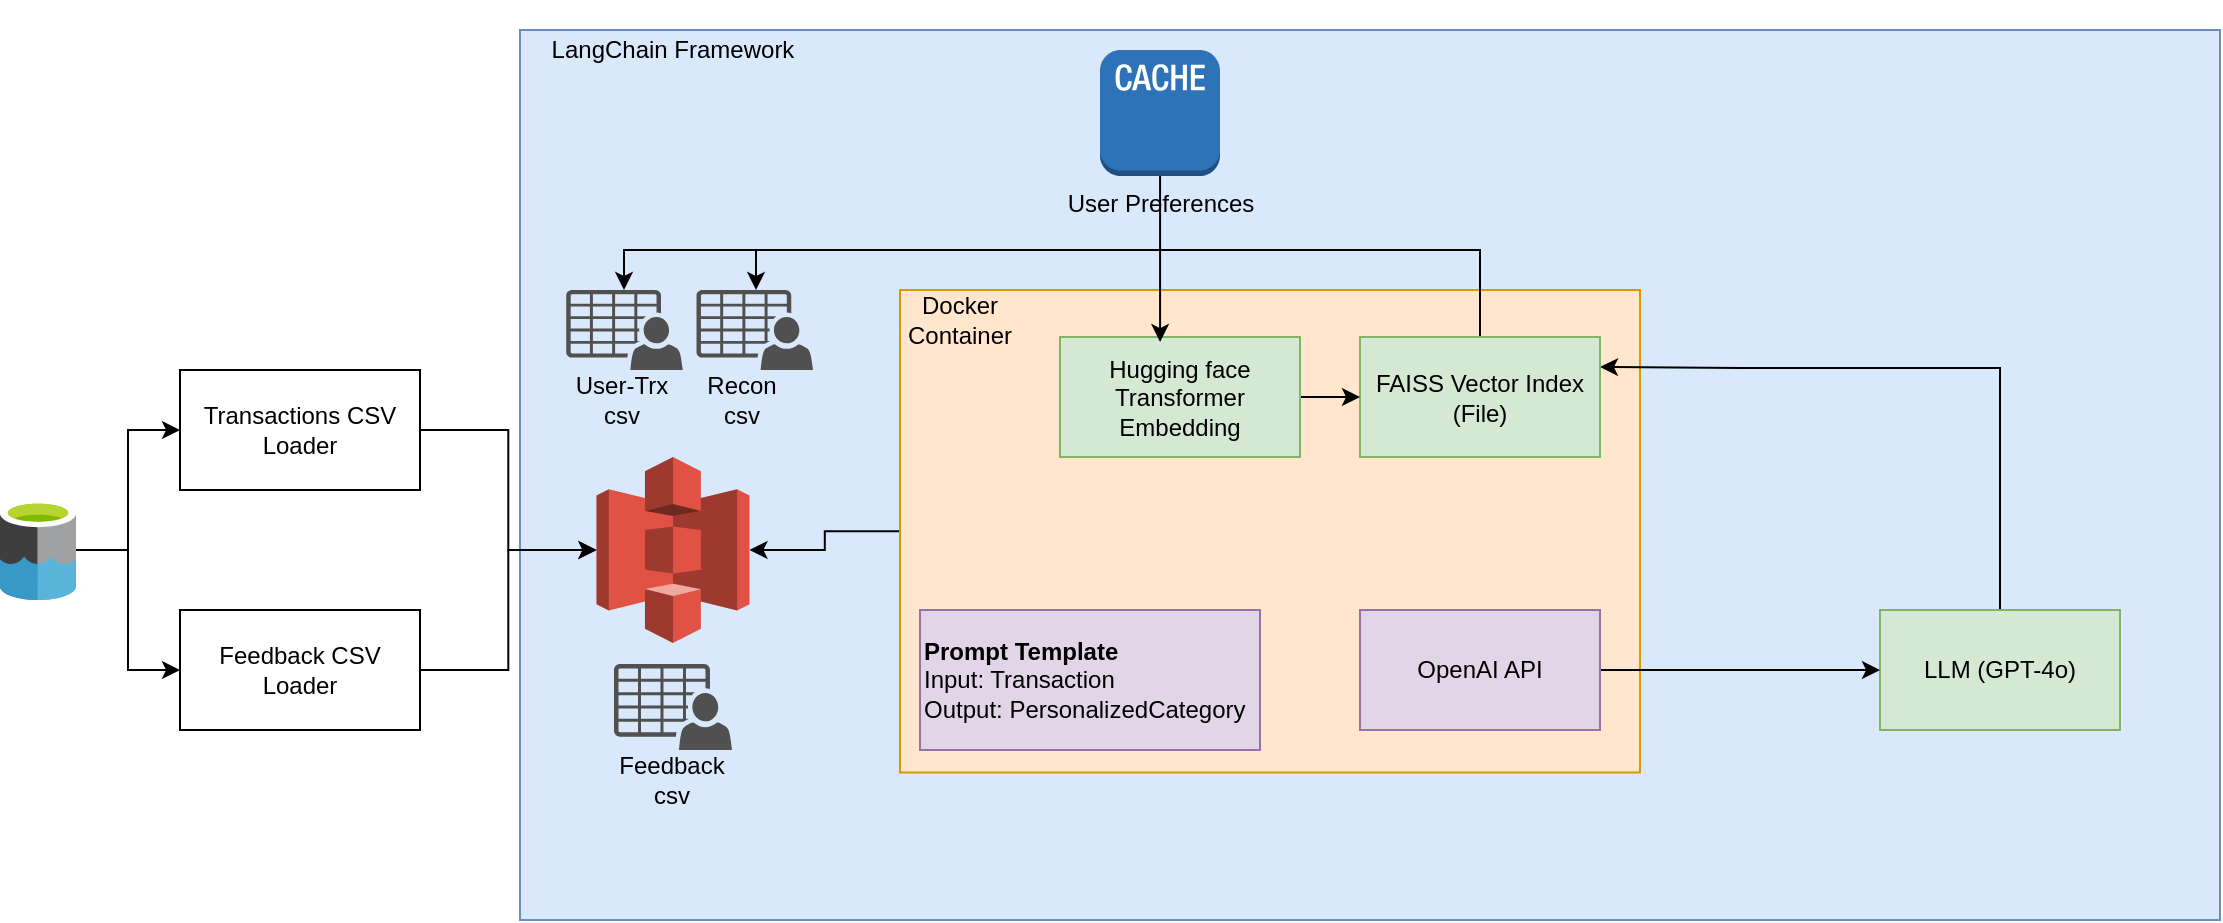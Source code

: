 <mxfile version="24.7.17">
  <diagram name="Page-1" id="6dSN7UpCz6LZX3CdOqkT">
    <mxGraphModel dx="2069" dy="804" grid="1" gridSize="10" guides="1" tooltips="1" connect="1" arrows="1" fold="1" page="1" pageScale="1" pageWidth="827" pageHeight="1169" math="0" shadow="0">
      <root>
        <mxCell id="0" />
        <mxCell id="1" parent="0" />
        <mxCell id="5Pkyh2wGUHKiifWysa0V-3" value="&lt;span style=&quot;color: rgba(0, 0, 0, 0); font-family: monospace; font-size: 0px; text-align: start; text-wrap: nowrap;&quot;&gt;%3CmxGraphModel%3E%3Croot%3E%3CmxCell%20id%3D%220%22%2F%3E%3CmxCell%20id%3D%221%22%20parent%3D%220%22%2F%3E%3CmxCell%20id%3D%222%22%20value%3D%22Data%20Lake%26amp%3Bnbsp%3B%26lt%3Bdiv%26gt%3B(BigQuery)%26lt%3B%2Fdiv%26gt%3B%22%20style%3D%22rounded%3D0%3BwhiteSpace%3Dwrap%3Bhtml%3D1%3B%22%20vertex%3D%221%22%20parent%3D%221%22%3E%3CmxGeometry%20x%3D%22-430%22%20y%3D%22410%22%20width%3D%22120%22%20height%3D%2260%22%20as%3D%22geometry%22%2F%3E%3C%2FmxCell%3E%3CmxCell%20id%3D%223%22%20value%3D%22Transactions%20CSV%20Loader%22%20style%3D%22rounded%3D0%3BwhiteSpace%3Dwrap%3Bhtml%3D1%3B%22%20vertex%3D%221%22%20parent%3D%221%22%3E%3CmxGeometry%20x%3D%22-250%22%20y%3D%22410%22%20width%3D%22120%22%20height%3D%2260%22%20as%3D%22geometry%22%2F%3E%3C%2FmxCell%3E%3CmxCell%20id%3D%224%22%20value%3D%22CSV%20Downloader%22%20style%3D%22rounded%3D0%3BwhiteSpace%3Dwrap%3Bhtml%3D1%3B%22%20vertex%3D%221%22%20parent%3D%221%22%3E%3CmxGeometry%20x%3D%22-110%22%20y%3D%22410%22%20width%3D%22120%22%20height%3D%2260%22%20as%3D%22geometry%22%2F%3E%3C%2FmxCell%3E%3CmxCell%20id%3D%225%22%20value%3D%22Feedback%20CSV%20Loader%22%20style%3D%22rounded%3D0%3BwhiteSpace%3Dwrap%3Bhtml%3D1%3B%22%20vertex%3D%221%22%20parent%3D%221%22%3E%3CmxGeometry%20x%3D%22-240%22%20y%3D%22510%22%20width%3D%22120%22%20height%3D%2260%22%20as%3D%22geometry%22%2F%3E%3C%2FmxCell%3E%3CmxCell%20id%3D%226%22%20value%3D%22User%20Preferences%20%26lt%3Bbr%26gt%3B(KV%20Store)%22%20style%3D%22rounded%3D0%3BwhiteSpace%3Dwrap%3Bhtml%3D1%3B%22%20vertex%3D%221%22%20parent%3D%221%22%3E%3CmxGeometry%20x%3D%2250%22%20y%3D%22170%22%20width%3D%22120%22%20height%3D%2260%22%20as%3D%22geometry%22%2F%3E%3C%2FmxCell%3E%3C%2Froot%3E%3C%2FmxGraphModel%3E&lt;/span&gt;" style="rounded=0;whiteSpace=wrap;html=1;fillColor=#dae8fc;strokeColor=#6c8ebf;" vertex="1" parent="1">
          <mxGeometry x="-90" y="180" width="850" height="445" as="geometry" />
        </mxCell>
        <mxCell id="5Pkyh2wGUHKiifWysa0V-39" style="edgeStyle=orthogonalEdgeStyle;rounded=0;orthogonalLoop=1;jettySize=auto;html=1;" edge="1" parent="1" source="5Pkyh2wGUHKiifWysa0V-23" target="5Pkyh2wGUHKiifWysa0V-33">
          <mxGeometry relative="1" as="geometry" />
        </mxCell>
        <mxCell id="5Pkyh2wGUHKiifWysa0V-23" value="" style="rounded=0;whiteSpace=wrap;html=1;fillColor=#ffe6cc;strokeColor=#d79b00;" vertex="1" parent="1">
          <mxGeometry x="100" y="310" width="370" height="241.25" as="geometry" />
        </mxCell>
        <mxCell id="5Pkyh2wGUHKiifWysa0V-34" style="edgeStyle=orthogonalEdgeStyle;rounded=0;orthogonalLoop=1;jettySize=auto;html=1;" edge="1" parent="1" source="5Pkyh2wGUHKiifWysa0V-5" target="5Pkyh2wGUHKiifWysa0V-33">
          <mxGeometry relative="1" as="geometry" />
        </mxCell>
        <mxCell id="5Pkyh2wGUHKiifWysa0V-5" value="Transactions CSV Loader" style="rounded=0;whiteSpace=wrap;html=1;" vertex="1" parent="1">
          <mxGeometry x="-260" y="350" width="120" height="60" as="geometry" />
        </mxCell>
        <mxCell id="5Pkyh2wGUHKiifWysa0V-38" style="edgeStyle=orthogonalEdgeStyle;rounded=0;orthogonalLoop=1;jettySize=auto;html=1;" edge="1" parent="1" source="5Pkyh2wGUHKiifWysa0V-7" target="5Pkyh2wGUHKiifWysa0V-33">
          <mxGeometry relative="1" as="geometry" />
        </mxCell>
        <mxCell id="5Pkyh2wGUHKiifWysa0V-7" value="Feedback CSV Loader" style="rounded=0;whiteSpace=wrap;html=1;" vertex="1" parent="1">
          <mxGeometry x="-260" y="470" width="120" height="60" as="geometry" />
        </mxCell>
        <mxCell id="5Pkyh2wGUHKiifWysa0V-13" value="LangChain Framework" style="text;html=1;align=center;verticalAlign=middle;whiteSpace=wrap;rounded=0;" vertex="1" parent="1">
          <mxGeometry x="-90" y="165" width="153" height="49" as="geometry" />
        </mxCell>
        <mxCell id="5Pkyh2wGUHKiifWysa0V-14" value="&lt;b&gt;Prompt Template &lt;/b&gt;&lt;br&gt;Input: Transaction&lt;div&gt;Output: PersonalizedCategory&lt;/div&gt;" style="rounded=0;whiteSpace=wrap;html=1;fillColor=#e1d5e7;strokeColor=#9673a6;align=left;" vertex="1" parent="1">
          <mxGeometry x="110" y="470" width="170" height="70" as="geometry" />
        </mxCell>
        <mxCell id="5Pkyh2wGUHKiifWysa0V-67" style="edgeStyle=orthogonalEdgeStyle;rounded=0;orthogonalLoop=1;jettySize=auto;html=1;entryX=1;entryY=0.25;entryDx=0;entryDy=0;" edge="1" parent="1" source="5Pkyh2wGUHKiifWysa0V-15" target="5Pkyh2wGUHKiifWysa0V-55">
          <mxGeometry relative="1" as="geometry">
            <Array as="points">
              <mxPoint x="650" y="349" />
              <mxPoint x="520" y="349" />
            </Array>
          </mxGeometry>
        </mxCell>
        <mxCell id="5Pkyh2wGUHKiifWysa0V-15" value="LLM (GPT-4o)" style="rounded=0;whiteSpace=wrap;html=1;fillColor=#d5e8d4;strokeColor=#82b366;" vertex="1" parent="1">
          <mxGeometry x="590" y="470" width="120" height="60" as="geometry" />
        </mxCell>
        <mxCell id="5Pkyh2wGUHKiifWysa0V-18" value="User-Trx csv" style="text;html=1;align=center;verticalAlign=middle;whiteSpace=wrap;rounded=0;" vertex="1" parent="1">
          <mxGeometry x="-68.63" y="350" width="60" height="30" as="geometry" />
        </mxCell>
        <mxCell id="5Pkyh2wGUHKiifWysa0V-21" value="Feedback csv" style="text;html=1;align=center;verticalAlign=middle;whiteSpace=wrap;rounded=0;" vertex="1" parent="1">
          <mxGeometry x="-44" y="540" width="60" height="30" as="geometry" />
        </mxCell>
        <mxCell id="5Pkyh2wGUHKiifWysa0V-24" value="Docker Container" style="text;html=1;align=center;verticalAlign=middle;whiteSpace=wrap;rounded=0;" vertex="1" parent="1">
          <mxGeometry x="100" y="310" width="60" height="30" as="geometry" />
        </mxCell>
        <mxCell id="5Pkyh2wGUHKiifWysa0V-27" style="edgeStyle=orthogonalEdgeStyle;rounded=0;orthogonalLoop=1;jettySize=auto;html=1;entryX=0;entryY=0.5;entryDx=0;entryDy=0;" edge="1" parent="1" source="5Pkyh2wGUHKiifWysa0V-25" target="5Pkyh2wGUHKiifWysa0V-15">
          <mxGeometry relative="1" as="geometry" />
        </mxCell>
        <mxCell id="5Pkyh2wGUHKiifWysa0V-25" value="OpenAI API" style="rounded=0;whiteSpace=wrap;html=1;fillColor=#e1d5e7;strokeColor=#9673a6;" vertex="1" parent="1">
          <mxGeometry x="330" y="470" width="120" height="60" as="geometry" />
        </mxCell>
        <mxCell id="5Pkyh2wGUHKiifWysa0V-31" value="" style="sketch=0;pointerEvents=1;shadow=0;dashed=0;html=1;strokeColor=none;fillColor=#505050;labelPosition=center;verticalLabelPosition=bottom;verticalAlign=top;outlineConnect=0;align=center;shape=mxgraph.office.users.csv_file;" vertex="1" parent="1">
          <mxGeometry x="-66.88" y="310" width="58.25" height="40" as="geometry" />
        </mxCell>
        <mxCell id="5Pkyh2wGUHKiifWysa0V-33" value="" style="outlineConnect=0;dashed=0;verticalLabelPosition=bottom;verticalAlign=top;align=center;html=1;shape=mxgraph.aws3.s3;fillColor=#E05243;gradientColor=none;" vertex="1" parent="1">
          <mxGeometry x="-51.75" y="393.5" width="76.5" height="93" as="geometry" />
        </mxCell>
        <mxCell id="5Pkyh2wGUHKiifWysa0V-20" value="" style="sketch=0;pointerEvents=1;shadow=0;dashed=0;html=1;strokeColor=none;fillColor=#505050;labelPosition=center;verticalLabelPosition=bottom;verticalAlign=top;outlineConnect=0;align=center;shape=mxgraph.office.users.csv_file;" vertex="1" parent="1">
          <mxGeometry x="-43" y="497" width="59" height="43" as="geometry" />
        </mxCell>
        <mxCell id="5Pkyh2wGUHKiifWysa0V-47" value="" style="sketch=0;pointerEvents=1;shadow=0;dashed=0;html=1;strokeColor=none;fillColor=#505050;labelPosition=center;verticalLabelPosition=bottom;verticalAlign=top;outlineConnect=0;align=center;shape=mxgraph.office.users.csv_file;" vertex="1" parent="1">
          <mxGeometry x="-1.75" y="310" width="58.25" height="40" as="geometry" />
        </mxCell>
        <mxCell id="5Pkyh2wGUHKiifWysa0V-48" value="Recon&lt;br&gt;csv" style="text;html=1;align=center;verticalAlign=middle;whiteSpace=wrap;rounded=0;" vertex="1" parent="1">
          <mxGeometry x="-8.63" y="350" width="60" height="30" as="geometry" />
        </mxCell>
        <mxCell id="5Pkyh2wGUHKiifWysa0V-52" style="edgeStyle=orthogonalEdgeStyle;rounded=0;orthogonalLoop=1;jettySize=auto;html=1;entryX=0;entryY=0.5;entryDx=0;entryDy=0;" edge="1" parent="1" source="5Pkyh2wGUHKiifWysa0V-51" target="5Pkyh2wGUHKiifWysa0V-5">
          <mxGeometry relative="1" as="geometry" />
        </mxCell>
        <mxCell id="5Pkyh2wGUHKiifWysa0V-53" style="edgeStyle=orthogonalEdgeStyle;rounded=0;orthogonalLoop=1;jettySize=auto;html=1;entryX=0;entryY=0.5;entryDx=0;entryDy=0;" edge="1" parent="1" source="5Pkyh2wGUHKiifWysa0V-51" target="5Pkyh2wGUHKiifWysa0V-7">
          <mxGeometry relative="1" as="geometry" />
        </mxCell>
        <mxCell id="5Pkyh2wGUHKiifWysa0V-51" value="" style="image;sketch=0;aspect=fixed;html=1;points=[];align=center;fontSize=12;image=img/lib/mscae/Data_Lake.svg;" vertex="1" parent="1">
          <mxGeometry x="-350" y="415" width="38" height="50" as="geometry" />
        </mxCell>
        <mxCell id="5Pkyh2wGUHKiifWysa0V-68" style="edgeStyle=orthogonalEdgeStyle;rounded=0;orthogonalLoop=1;jettySize=auto;html=1;" edge="1" parent="1" source="5Pkyh2wGUHKiifWysa0V-55" target="5Pkyh2wGUHKiifWysa0V-31">
          <mxGeometry relative="1" as="geometry">
            <Array as="points">
              <mxPoint x="390" y="290" />
              <mxPoint x="-38" y="290" />
            </Array>
          </mxGeometry>
        </mxCell>
        <mxCell id="5Pkyh2wGUHKiifWysa0V-69" style="edgeStyle=orthogonalEdgeStyle;rounded=0;orthogonalLoop=1;jettySize=auto;html=1;" edge="1" parent="1" source="5Pkyh2wGUHKiifWysa0V-55" target="5Pkyh2wGUHKiifWysa0V-47">
          <mxGeometry relative="1" as="geometry">
            <Array as="points">
              <mxPoint x="390" y="290" />
              <mxPoint x="28" y="290" />
            </Array>
          </mxGeometry>
        </mxCell>
        <mxCell id="5Pkyh2wGUHKiifWysa0V-55" value="FAISS Vector Index (File)" style="rounded=0;whiteSpace=wrap;html=1;fillColor=#d5e8d4;strokeColor=#82b366;" vertex="1" parent="1">
          <mxGeometry x="330" y="333.5" width="120" height="60" as="geometry" />
        </mxCell>
        <mxCell id="5Pkyh2wGUHKiifWysa0V-63" style="edgeStyle=orthogonalEdgeStyle;rounded=0;orthogonalLoop=1;jettySize=auto;html=1;entryX=0;entryY=0.5;entryDx=0;entryDy=0;" edge="1" parent="1" source="5Pkyh2wGUHKiifWysa0V-56" target="5Pkyh2wGUHKiifWysa0V-55">
          <mxGeometry relative="1" as="geometry" />
        </mxCell>
        <mxCell id="5Pkyh2wGUHKiifWysa0V-56" value="Hugging face Transformer Embedding" style="rounded=0;whiteSpace=wrap;html=1;fillColor=#d5e8d4;strokeColor=#82b366;" vertex="1" parent="1">
          <mxGeometry x="180" y="333.5" width="120" height="60" as="geometry" />
        </mxCell>
        <mxCell id="5Pkyh2wGUHKiifWysa0V-57" value="User Preferences" style="outlineConnect=0;dashed=0;verticalLabelPosition=bottom;verticalAlign=top;align=center;html=1;shape=mxgraph.aws3.cache_node;fillColor=#2E73B8;gradientColor=none;" vertex="1" parent="1">
          <mxGeometry x="200" y="190" width="60" height="63" as="geometry" />
        </mxCell>
        <mxCell id="5Pkyh2wGUHKiifWysa0V-62" style="edgeStyle=orthogonalEdgeStyle;rounded=0;orthogonalLoop=1;jettySize=auto;html=1;entryX=0.417;entryY=0.042;entryDx=0;entryDy=0;entryPerimeter=0;" edge="1" parent="1" source="5Pkyh2wGUHKiifWysa0V-57" target="5Pkyh2wGUHKiifWysa0V-56">
          <mxGeometry relative="1" as="geometry" />
        </mxCell>
      </root>
    </mxGraphModel>
  </diagram>
</mxfile>
